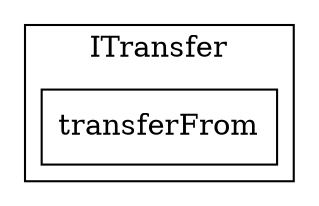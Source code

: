 strict digraph {
rankdir="LR"
node [shape=box]
subgraph cluster_13_ITransfer {
label = "ITransfer"
"13_transferFrom" [label="transferFrom"]
}subgraph cluster_solidity {
label = "[Solidity]"
}
}